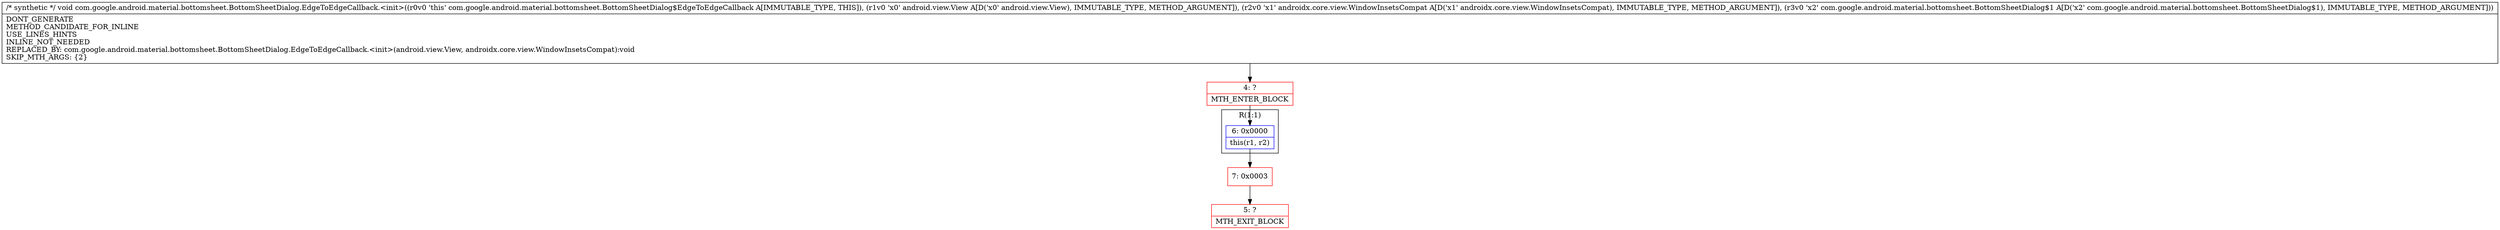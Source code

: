 digraph "CFG forcom.google.android.material.bottomsheet.BottomSheetDialog.EdgeToEdgeCallback.\<init\>(Landroid\/view\/View;Landroidx\/core\/view\/WindowInsetsCompat;Lcom\/google\/android\/material\/bottomsheet\/BottomSheetDialog$1;)V" {
subgraph cluster_Region_193993953 {
label = "R(1:1)";
node [shape=record,color=blue];
Node_6 [shape=record,label="{6\:\ 0x0000|this(r1, r2)\l}"];
}
Node_4 [shape=record,color=red,label="{4\:\ ?|MTH_ENTER_BLOCK\l}"];
Node_7 [shape=record,color=red,label="{7\:\ 0x0003}"];
Node_5 [shape=record,color=red,label="{5\:\ ?|MTH_EXIT_BLOCK\l}"];
MethodNode[shape=record,label="{\/* synthetic *\/ void com.google.android.material.bottomsheet.BottomSheetDialog.EdgeToEdgeCallback.\<init\>((r0v0 'this' com.google.android.material.bottomsheet.BottomSheetDialog$EdgeToEdgeCallback A[IMMUTABLE_TYPE, THIS]), (r1v0 'x0' android.view.View A[D('x0' android.view.View), IMMUTABLE_TYPE, METHOD_ARGUMENT]), (r2v0 'x1' androidx.core.view.WindowInsetsCompat A[D('x1' androidx.core.view.WindowInsetsCompat), IMMUTABLE_TYPE, METHOD_ARGUMENT]), (r3v0 'x2' com.google.android.material.bottomsheet.BottomSheetDialog$1 A[D('x2' com.google.android.material.bottomsheet.BottomSheetDialog$1), IMMUTABLE_TYPE, METHOD_ARGUMENT]))  | DONT_GENERATE\lMETHOD_CANDIDATE_FOR_INLINE\lUSE_LINES_HINTS\lINLINE_NOT_NEEDED\lREPLACED_BY: com.google.android.material.bottomsheet.BottomSheetDialog.EdgeToEdgeCallback.\<init\>(android.view.View, androidx.core.view.WindowInsetsCompat):void\lSKIP_MTH_ARGS: \{2\}\l}"];
MethodNode -> Node_4;Node_6 -> Node_7;
Node_4 -> Node_6;
Node_7 -> Node_5;
}

